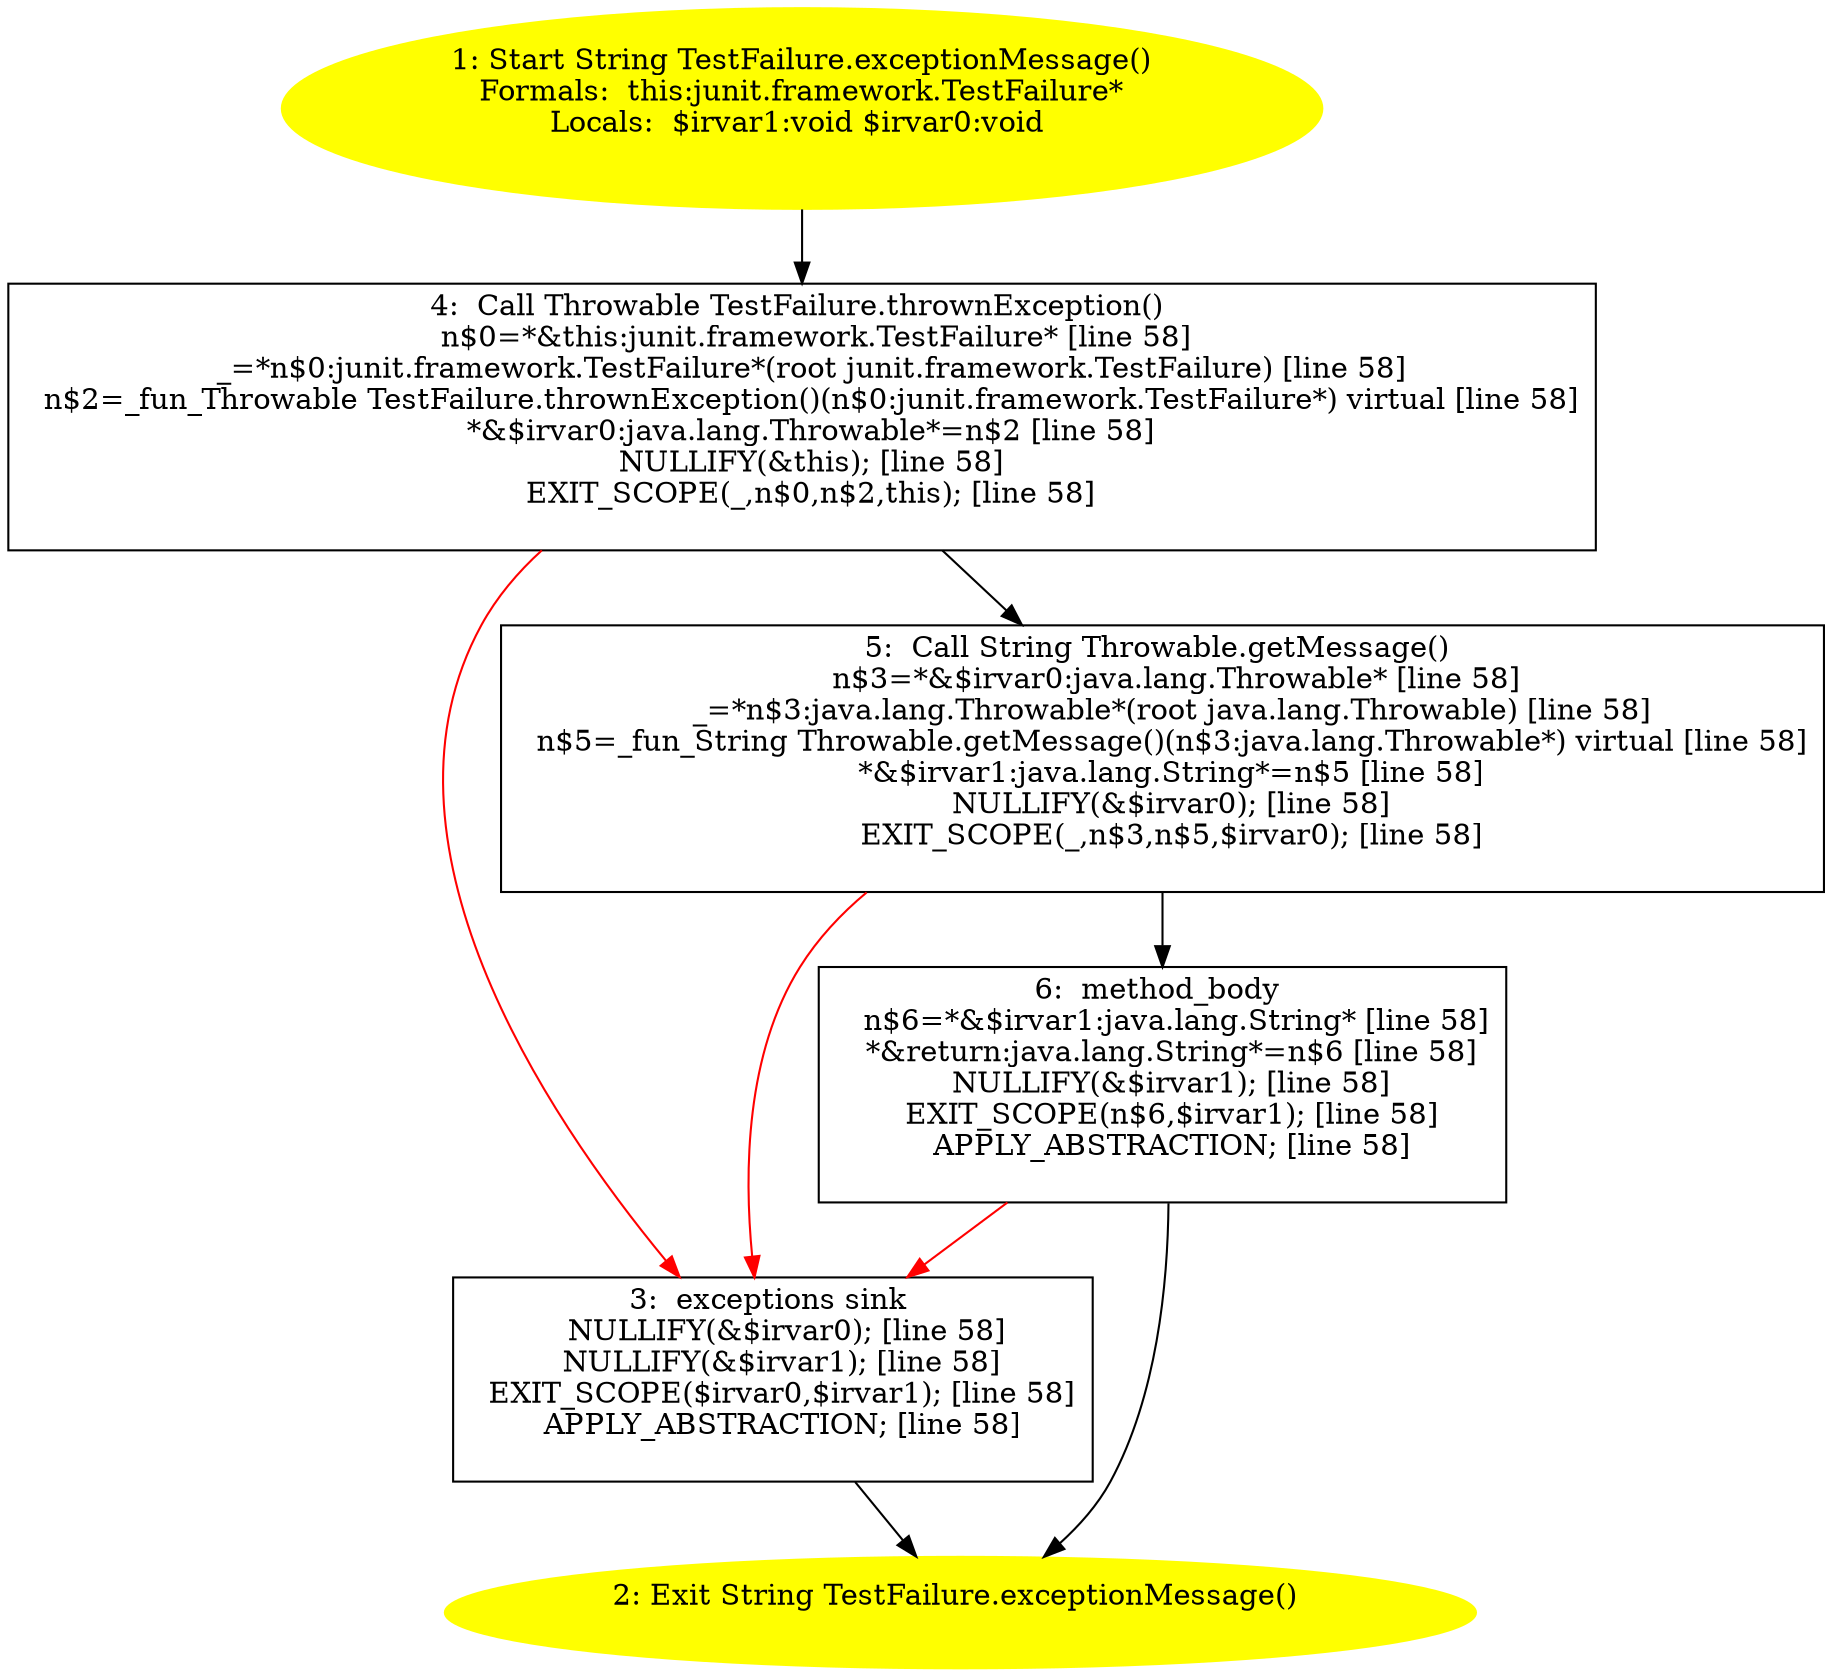 /* @generated */
digraph cfg {
"junit.framework.TestFailure.exceptionMessage():java.lang.String.2f6ca6330cd65dd76915c4f2b6bb8b7c_1" [label="1: Start String TestFailure.exceptionMessage()\nFormals:  this:junit.framework.TestFailure*\nLocals:  $irvar1:void $irvar0:void \n  " color=yellow style=filled]
	

	 "junit.framework.TestFailure.exceptionMessage():java.lang.String.2f6ca6330cd65dd76915c4f2b6bb8b7c_1" -> "junit.framework.TestFailure.exceptionMessage():java.lang.String.2f6ca6330cd65dd76915c4f2b6bb8b7c_4" ;
"junit.framework.TestFailure.exceptionMessage():java.lang.String.2f6ca6330cd65dd76915c4f2b6bb8b7c_2" [label="2: Exit String TestFailure.exceptionMessage() \n  " color=yellow style=filled]
	

"junit.framework.TestFailure.exceptionMessage():java.lang.String.2f6ca6330cd65dd76915c4f2b6bb8b7c_3" [label="3:  exceptions sink \n   NULLIFY(&$irvar0); [line 58]\n  NULLIFY(&$irvar1); [line 58]\n  EXIT_SCOPE($irvar0,$irvar1); [line 58]\n  APPLY_ABSTRACTION; [line 58]\n " shape="box"]
	

	 "junit.framework.TestFailure.exceptionMessage():java.lang.String.2f6ca6330cd65dd76915c4f2b6bb8b7c_3" -> "junit.framework.TestFailure.exceptionMessage():java.lang.String.2f6ca6330cd65dd76915c4f2b6bb8b7c_2" ;
"junit.framework.TestFailure.exceptionMessage():java.lang.String.2f6ca6330cd65dd76915c4f2b6bb8b7c_4" [label="4:  Call Throwable TestFailure.thrownException() \n   n$0=*&this:junit.framework.TestFailure* [line 58]\n  _=*n$0:junit.framework.TestFailure*(root junit.framework.TestFailure) [line 58]\n  n$2=_fun_Throwable TestFailure.thrownException()(n$0:junit.framework.TestFailure*) virtual [line 58]\n  *&$irvar0:java.lang.Throwable*=n$2 [line 58]\n  NULLIFY(&this); [line 58]\n  EXIT_SCOPE(_,n$0,n$2,this); [line 58]\n " shape="box"]
	

	 "junit.framework.TestFailure.exceptionMessage():java.lang.String.2f6ca6330cd65dd76915c4f2b6bb8b7c_4" -> "junit.framework.TestFailure.exceptionMessage():java.lang.String.2f6ca6330cd65dd76915c4f2b6bb8b7c_5" ;
	 "junit.framework.TestFailure.exceptionMessage():java.lang.String.2f6ca6330cd65dd76915c4f2b6bb8b7c_4" -> "junit.framework.TestFailure.exceptionMessage():java.lang.String.2f6ca6330cd65dd76915c4f2b6bb8b7c_3" [color="red" ];
"junit.framework.TestFailure.exceptionMessage():java.lang.String.2f6ca6330cd65dd76915c4f2b6bb8b7c_5" [label="5:  Call String Throwable.getMessage() \n   n$3=*&$irvar0:java.lang.Throwable* [line 58]\n  _=*n$3:java.lang.Throwable*(root java.lang.Throwable) [line 58]\n  n$5=_fun_String Throwable.getMessage()(n$3:java.lang.Throwable*) virtual [line 58]\n  *&$irvar1:java.lang.String*=n$5 [line 58]\n  NULLIFY(&$irvar0); [line 58]\n  EXIT_SCOPE(_,n$3,n$5,$irvar0); [line 58]\n " shape="box"]
	

	 "junit.framework.TestFailure.exceptionMessage():java.lang.String.2f6ca6330cd65dd76915c4f2b6bb8b7c_5" -> "junit.framework.TestFailure.exceptionMessage():java.lang.String.2f6ca6330cd65dd76915c4f2b6bb8b7c_6" ;
	 "junit.framework.TestFailure.exceptionMessage():java.lang.String.2f6ca6330cd65dd76915c4f2b6bb8b7c_5" -> "junit.framework.TestFailure.exceptionMessage():java.lang.String.2f6ca6330cd65dd76915c4f2b6bb8b7c_3" [color="red" ];
"junit.framework.TestFailure.exceptionMessage():java.lang.String.2f6ca6330cd65dd76915c4f2b6bb8b7c_6" [label="6:  method_body \n   n$6=*&$irvar1:java.lang.String* [line 58]\n  *&return:java.lang.String*=n$6 [line 58]\n  NULLIFY(&$irvar1); [line 58]\n  EXIT_SCOPE(n$6,$irvar1); [line 58]\n  APPLY_ABSTRACTION; [line 58]\n " shape="box"]
	

	 "junit.framework.TestFailure.exceptionMessage():java.lang.String.2f6ca6330cd65dd76915c4f2b6bb8b7c_6" -> "junit.framework.TestFailure.exceptionMessage():java.lang.String.2f6ca6330cd65dd76915c4f2b6bb8b7c_2" ;
	 "junit.framework.TestFailure.exceptionMessage():java.lang.String.2f6ca6330cd65dd76915c4f2b6bb8b7c_6" -> "junit.framework.TestFailure.exceptionMessage():java.lang.String.2f6ca6330cd65dd76915c4f2b6bb8b7c_3" [color="red" ];
}
